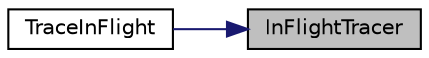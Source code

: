 digraph "InFlightTracer"
{
 // LATEX_PDF_SIZE
  edge [fontname="Helvetica",fontsize="10",labelfontname="Helvetica",labelfontsize="10"];
  node [fontname="Helvetica",fontsize="10",shape=record];
  rankdir="RL";
  Node1 [label="InFlightTracer",height=0.2,width=0.4,color="black", fillcolor="grey75", style="filled", fontcolor="black",tooltip=" "];
  Node1 -> Node2 [dir="back",color="midnightblue",fontsize="10",style="solid",fontname="Helvetica"];
  Node2 [label="TraceInFlight",height=0.2,width=0.4,color="black", fillcolor="white", style="filled",URL="$tcp-variants-comparison_8cc.html#a9a66530c95f5ff5d9f47fa87701f9090",tooltip=" "];
}
